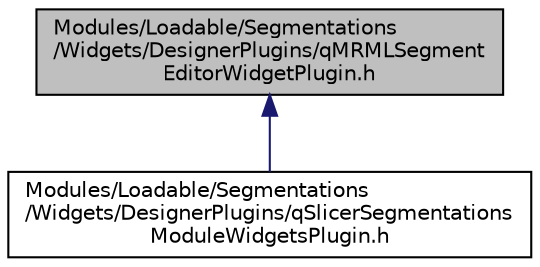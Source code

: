 digraph "Modules/Loadable/Segmentations/Widgets/DesignerPlugins/qMRMLSegmentEditorWidgetPlugin.h"
{
  bgcolor="transparent";
  edge [fontname="Helvetica",fontsize="10",labelfontname="Helvetica",labelfontsize="10"];
  node [fontname="Helvetica",fontsize="10",shape=record];
  Node5 [label="Modules/Loadable/Segmentations\l/Widgets/DesignerPlugins/qMRMLSegment\lEditorWidgetPlugin.h",height=0.2,width=0.4,color="black", fillcolor="grey75", style="filled", fontcolor="black"];
  Node5 -> Node6 [dir="back",color="midnightblue",fontsize="10",style="solid",fontname="Helvetica"];
  Node6 [label="Modules/Loadable/Segmentations\l/Widgets/DesignerPlugins/qSlicerSegmentations\lModuleWidgetsPlugin.h",height=0.2,width=0.4,color="black",URL="$qSlicerSegmentationsModuleWidgetsPlugin_8h.html"];
}
